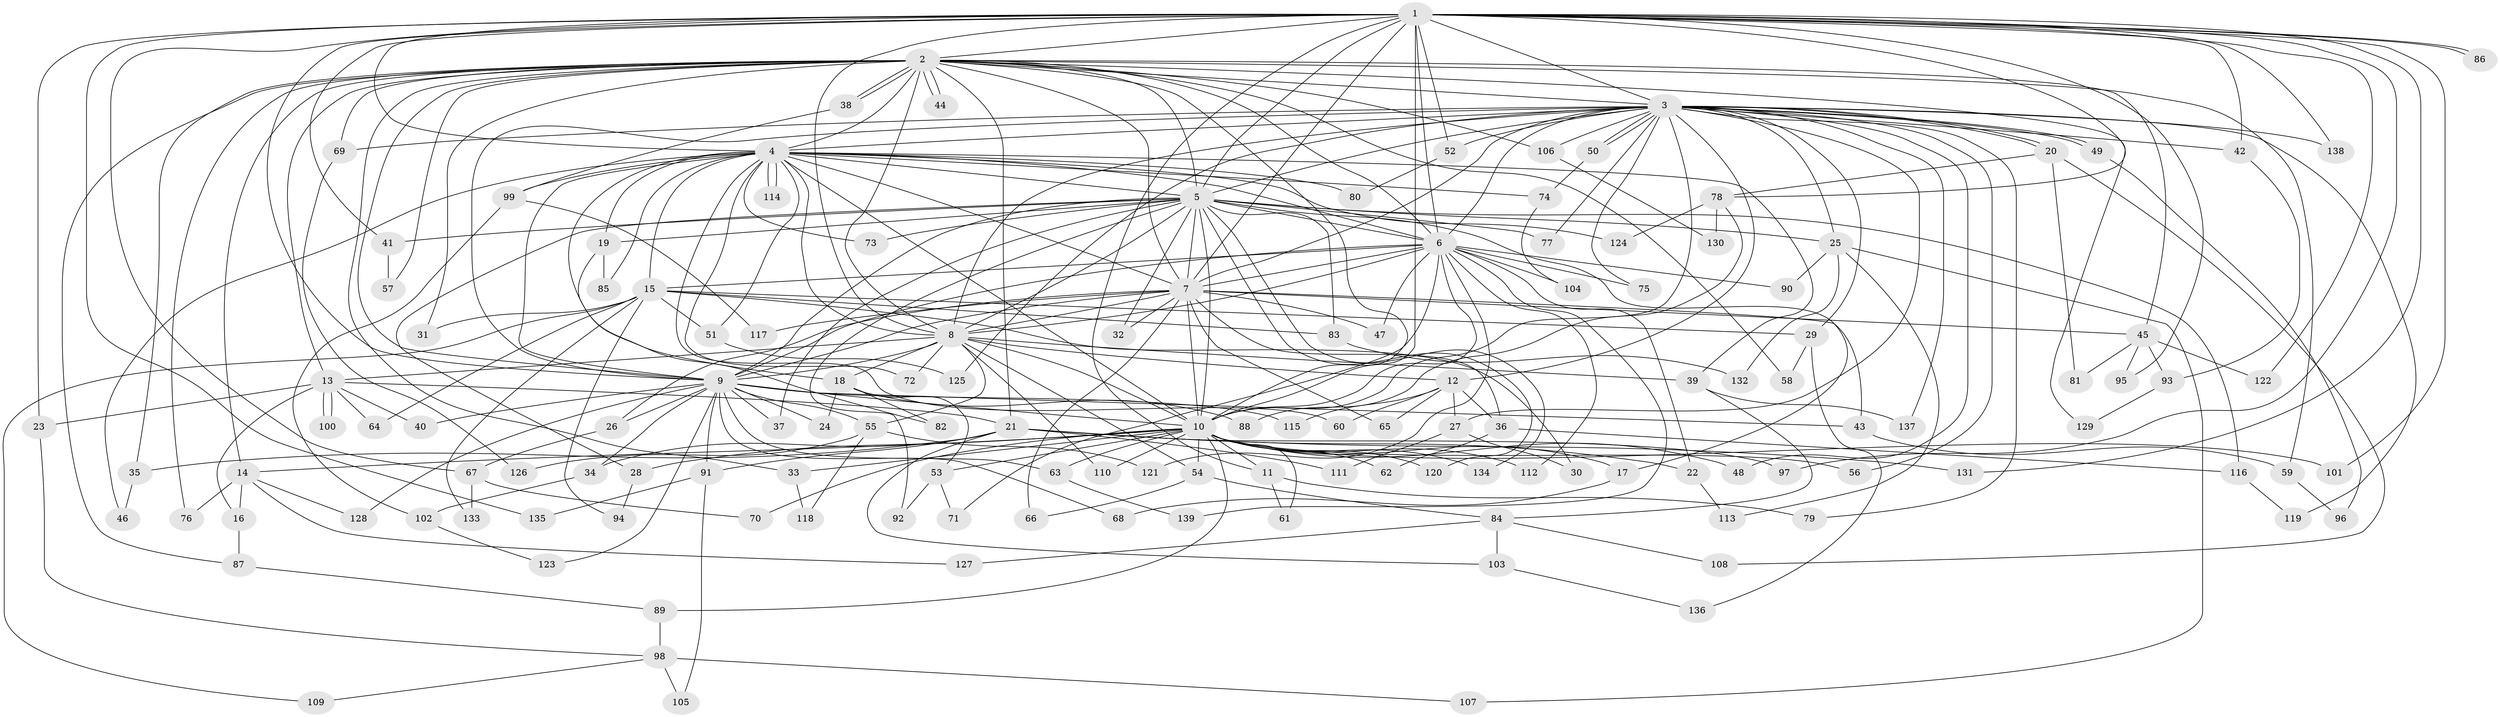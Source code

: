 // coarse degree distribution, {24: 0.00909090909090909, 25: 0.00909090909090909, 30: 0.00909090909090909, 23: 0.00909090909090909, 27: 0.00909090909090909, 17: 0.01818181818181818, 21: 0.00909090909090909, 26: 0.00909090909090909, 4: 0.07272727272727272, 7: 0.02727272727272727, 9: 0.00909090909090909, 5: 0.05454545454545454, 11: 0.00909090909090909, 3: 0.2, 8: 0.00909090909090909, 10: 0.00909090909090909, 2: 0.509090909090909, 6: 0.00909090909090909, 1: 0.00909090909090909}
// Generated by graph-tools (version 1.1) at 2025/51/02/27/25 19:51:47]
// undirected, 139 vertices, 303 edges
graph export_dot {
graph [start="1"]
  node [color=gray90,style=filled];
  1;
  2;
  3;
  4;
  5;
  6;
  7;
  8;
  9;
  10;
  11;
  12;
  13;
  14;
  15;
  16;
  17;
  18;
  19;
  20;
  21;
  22;
  23;
  24;
  25;
  26;
  27;
  28;
  29;
  30;
  31;
  32;
  33;
  34;
  35;
  36;
  37;
  38;
  39;
  40;
  41;
  42;
  43;
  44;
  45;
  46;
  47;
  48;
  49;
  50;
  51;
  52;
  53;
  54;
  55;
  56;
  57;
  58;
  59;
  60;
  61;
  62;
  63;
  64;
  65;
  66;
  67;
  68;
  69;
  70;
  71;
  72;
  73;
  74;
  75;
  76;
  77;
  78;
  79;
  80;
  81;
  82;
  83;
  84;
  85;
  86;
  87;
  88;
  89;
  90;
  91;
  92;
  93;
  94;
  95;
  96;
  97;
  98;
  99;
  100;
  101;
  102;
  103;
  104;
  105;
  106;
  107;
  108;
  109;
  110;
  111;
  112;
  113;
  114;
  115;
  116;
  117;
  118;
  119;
  120;
  121;
  122;
  123;
  124;
  125;
  126;
  127;
  128;
  129;
  130;
  131;
  132;
  133;
  134;
  135;
  136;
  137;
  138;
  139;
  1 -- 2;
  1 -- 3;
  1 -- 4;
  1 -- 5;
  1 -- 6;
  1 -- 7;
  1 -- 8;
  1 -- 9;
  1 -- 10;
  1 -- 11;
  1 -- 23;
  1 -- 41;
  1 -- 42;
  1 -- 52;
  1 -- 67;
  1 -- 78;
  1 -- 86;
  1 -- 86;
  1 -- 95;
  1 -- 97;
  1 -- 101;
  1 -- 122;
  1 -- 131;
  1 -- 135;
  1 -- 138;
  2 -- 3;
  2 -- 4;
  2 -- 5;
  2 -- 6;
  2 -- 7;
  2 -- 8;
  2 -- 9;
  2 -- 10;
  2 -- 13;
  2 -- 14;
  2 -- 21;
  2 -- 31;
  2 -- 33;
  2 -- 35;
  2 -- 38;
  2 -- 38;
  2 -- 44;
  2 -- 44;
  2 -- 45;
  2 -- 57;
  2 -- 58;
  2 -- 59;
  2 -- 69;
  2 -- 76;
  2 -- 87;
  2 -- 106;
  2 -- 129;
  3 -- 4;
  3 -- 5;
  3 -- 6;
  3 -- 7;
  3 -- 8;
  3 -- 9;
  3 -- 10;
  3 -- 12;
  3 -- 20;
  3 -- 20;
  3 -- 25;
  3 -- 27;
  3 -- 29;
  3 -- 42;
  3 -- 48;
  3 -- 49;
  3 -- 49;
  3 -- 50;
  3 -- 50;
  3 -- 52;
  3 -- 56;
  3 -- 69;
  3 -- 75;
  3 -- 77;
  3 -- 79;
  3 -- 106;
  3 -- 119;
  3 -- 125;
  3 -- 137;
  3 -- 138;
  4 -- 5;
  4 -- 6;
  4 -- 7;
  4 -- 8;
  4 -- 9;
  4 -- 10;
  4 -- 15;
  4 -- 18;
  4 -- 19;
  4 -- 39;
  4 -- 46;
  4 -- 51;
  4 -- 60;
  4 -- 72;
  4 -- 73;
  4 -- 74;
  4 -- 80;
  4 -- 85;
  4 -- 99;
  4 -- 114;
  4 -- 114;
  4 -- 124;
  5 -- 6;
  5 -- 7;
  5 -- 8;
  5 -- 9;
  5 -- 10;
  5 -- 17;
  5 -- 19;
  5 -- 25;
  5 -- 28;
  5 -- 32;
  5 -- 37;
  5 -- 41;
  5 -- 73;
  5 -- 77;
  5 -- 83;
  5 -- 92;
  5 -- 116;
  5 -- 120;
  5 -- 134;
  6 -- 7;
  6 -- 8;
  6 -- 9;
  6 -- 10;
  6 -- 15;
  6 -- 22;
  6 -- 47;
  6 -- 71;
  6 -- 75;
  6 -- 90;
  6 -- 104;
  6 -- 112;
  6 -- 121;
  6 -- 139;
  7 -- 8;
  7 -- 9;
  7 -- 10;
  7 -- 26;
  7 -- 32;
  7 -- 36;
  7 -- 43;
  7 -- 45;
  7 -- 47;
  7 -- 65;
  7 -- 66;
  7 -- 117;
  8 -- 9;
  8 -- 10;
  8 -- 12;
  8 -- 13;
  8 -- 18;
  8 -- 39;
  8 -- 54;
  8 -- 55;
  8 -- 72;
  8 -- 110;
  9 -- 10;
  9 -- 24;
  9 -- 26;
  9 -- 34;
  9 -- 37;
  9 -- 40;
  9 -- 43;
  9 -- 55;
  9 -- 63;
  9 -- 68;
  9 -- 91;
  9 -- 115;
  9 -- 123;
  9 -- 128;
  10 -- 11;
  10 -- 14;
  10 -- 17;
  10 -- 28;
  10 -- 33;
  10 -- 48;
  10 -- 53;
  10 -- 54;
  10 -- 56;
  10 -- 61;
  10 -- 62;
  10 -- 63;
  10 -- 70;
  10 -- 89;
  10 -- 101;
  10 -- 110;
  10 -- 112;
  10 -- 120;
  10 -- 134;
  11 -- 61;
  11 -- 79;
  12 -- 27;
  12 -- 36;
  12 -- 60;
  12 -- 65;
  12 -- 115;
  13 -- 16;
  13 -- 21;
  13 -- 23;
  13 -- 40;
  13 -- 64;
  13 -- 100;
  13 -- 100;
  14 -- 16;
  14 -- 76;
  14 -- 127;
  14 -- 128;
  15 -- 29;
  15 -- 30;
  15 -- 31;
  15 -- 51;
  15 -- 64;
  15 -- 83;
  15 -- 94;
  15 -- 109;
  15 -- 133;
  16 -- 87;
  17 -- 68;
  18 -- 24;
  18 -- 53;
  18 -- 82;
  18 -- 88;
  19 -- 82;
  19 -- 85;
  20 -- 78;
  20 -- 81;
  20 -- 108;
  21 -- 22;
  21 -- 34;
  21 -- 35;
  21 -- 91;
  21 -- 97;
  21 -- 103;
  21 -- 111;
  21 -- 131;
  22 -- 113;
  23 -- 98;
  25 -- 90;
  25 -- 107;
  25 -- 113;
  25 -- 132;
  26 -- 67;
  27 -- 30;
  27 -- 111;
  28 -- 94;
  29 -- 58;
  29 -- 136;
  33 -- 118;
  34 -- 102;
  35 -- 46;
  36 -- 62;
  36 -- 116;
  38 -- 99;
  39 -- 84;
  39 -- 137;
  41 -- 57;
  42 -- 93;
  43 -- 59;
  45 -- 81;
  45 -- 93;
  45 -- 95;
  45 -- 122;
  49 -- 96;
  50 -- 74;
  51 -- 125;
  52 -- 80;
  53 -- 71;
  53 -- 92;
  54 -- 66;
  54 -- 84;
  55 -- 118;
  55 -- 121;
  55 -- 126;
  59 -- 96;
  63 -- 139;
  67 -- 70;
  67 -- 133;
  69 -- 126;
  74 -- 104;
  78 -- 88;
  78 -- 124;
  78 -- 130;
  83 -- 132;
  84 -- 103;
  84 -- 108;
  84 -- 127;
  87 -- 89;
  89 -- 98;
  91 -- 105;
  91 -- 135;
  93 -- 129;
  98 -- 105;
  98 -- 107;
  98 -- 109;
  99 -- 102;
  99 -- 117;
  102 -- 123;
  103 -- 136;
  106 -- 130;
  116 -- 119;
}
